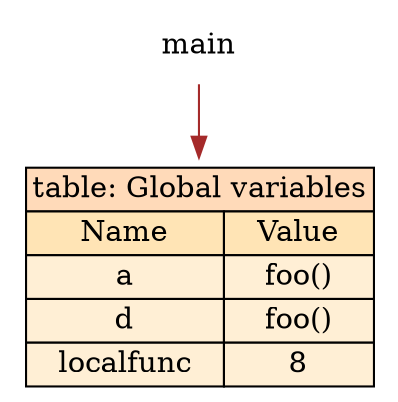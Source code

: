 digraph G {
	"main"->"main global variables"[ color="brown" ];
	"main global variables" [ color=white, label=<<TABLE BORDER="0" CELLBORDER="1" CELLSPACING="0" color="black">
  <TR><TD PORT="0" COLSPAN="2" BGCOLOR="#FFDAB9">table: Global variables</TD></TR>
	<TR><TD BGCOLOR="#FFE4B5" PORT="Name">Name</TD>\n<TD BGCOLOR="#FFE4B5" PORT="Value">Value</TD>\n</TR><TR><TD BGCOLOR="#FFEFD5" PORT="">a</TD>\n<TD BGCOLOR="#FFEFD5" PORT="">foo()</TD>\n</TR><TR><TD BGCOLOR="#FFEFD5" PORT="">d</TD>\n<TD BGCOLOR="#FFEFD5" PORT="">foo()</TD>\n</TR><TR><TD BGCOLOR="#FFEFD5" PORT="">localfunc</TD>\n<TD BGCOLOR="#FFEFD5" PORT="">8</TD>\n</TR>\n</TABLE>>, shape="plaintext", style="rounded,filled" ];
	"main" [ color=white, label=main, shape="plaintext", style="rounded,filled" ];

}
